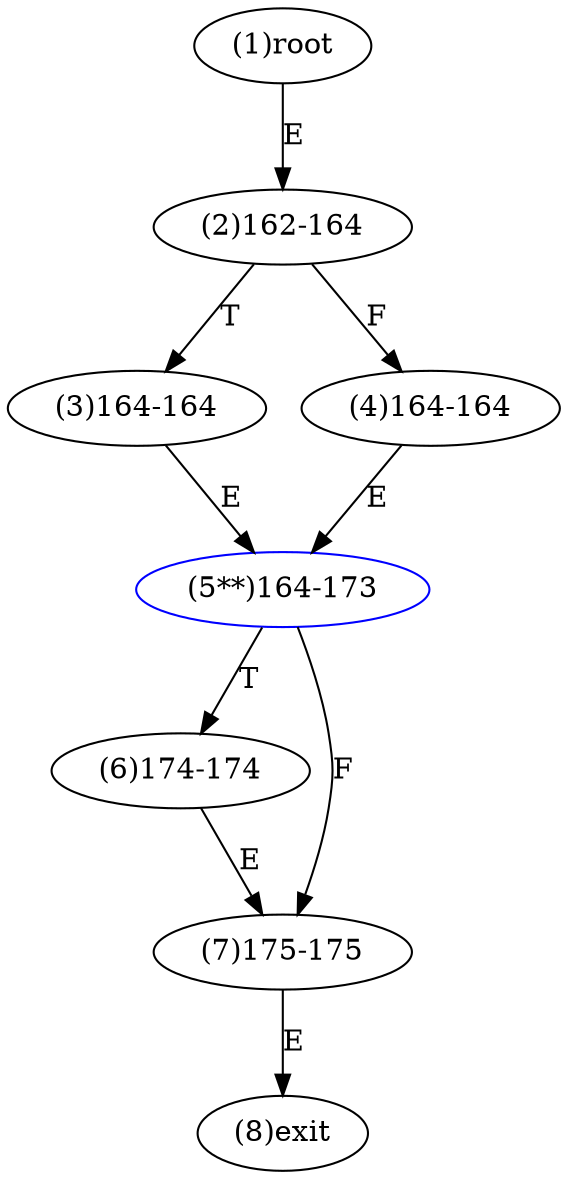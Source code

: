 digraph "" { 
1[ label="(1)root"];
2[ label="(2)162-164"];
3[ label="(3)164-164"];
4[ label="(4)164-164"];
5[ label="(5**)164-173",color=blue];
6[ label="(6)174-174"];
7[ label="(7)175-175"];
8[ label="(8)exit"];
1->2[ label="E"];
2->4[ label="F"];
2->3[ label="T"];
3->5[ label="E"];
4->5[ label="E"];
5->7[ label="F"];
5->6[ label="T"];
6->7[ label="E"];
7->8[ label="E"];
}